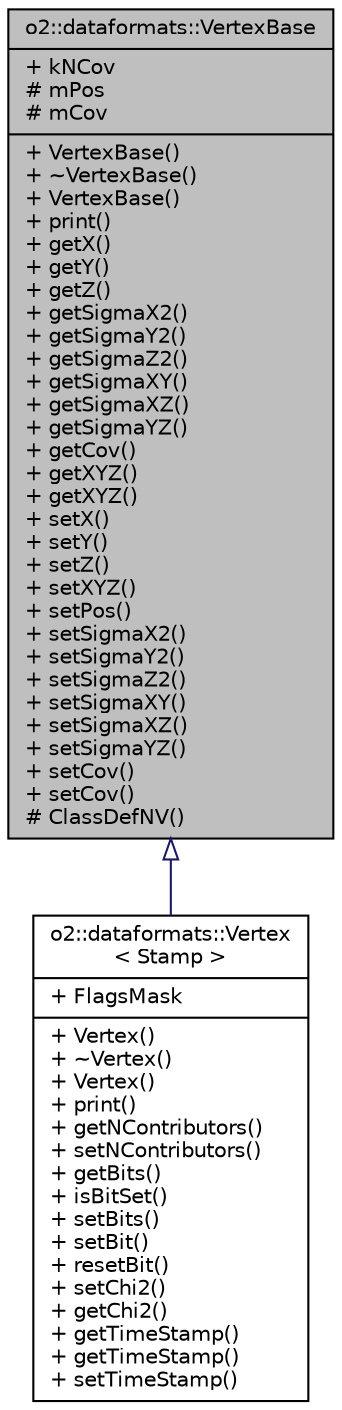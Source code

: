digraph "o2::dataformats::VertexBase"
{
 // INTERACTIVE_SVG=YES
  bgcolor="transparent";
  edge [fontname="Helvetica",fontsize="10",labelfontname="Helvetica",labelfontsize="10"];
  node [fontname="Helvetica",fontsize="10",shape=record];
  Node0 [label="{o2::dataformats::VertexBase\n|+ kNCov\l# mPos\l# mCov\l|+ VertexBase()\l+ ~VertexBase()\l+ VertexBase()\l+ print()\l+ getX()\l+ getY()\l+ getZ()\l+ getSigmaX2()\l+ getSigmaY2()\l+ getSigmaZ2()\l+ getSigmaXY()\l+ getSigmaXZ()\l+ getSigmaYZ()\l+ getCov()\l+ getXYZ()\l+ getXYZ()\l+ setX()\l+ setY()\l+ setZ()\l+ setXYZ()\l+ setPos()\l+ setSigmaX2()\l+ setSigmaY2()\l+ setSigmaZ2()\l+ setSigmaXY()\l+ setSigmaXZ()\l+ setSigmaYZ()\l+ setCov()\l+ setCov()\l# ClassDefNV()\l}",height=0.2,width=0.4,color="black", fillcolor="grey75", style="filled", fontcolor="black"];
  Node0 -> Node1 [dir="back",color="midnightblue",fontsize="10",style="solid",arrowtail="onormal",fontname="Helvetica"];
  Node1 [label="{o2::dataformats::Vertex\l\< Stamp \>\n|+ FlagsMask\l|+ Vertex()\l+ ~Vertex()\l+ Vertex()\l+ print()\l+ getNContributors()\l+ setNContributors()\l+ getBits()\l+ isBitSet()\l+ setBits()\l+ setBit()\l+ resetBit()\l+ setChi2()\l+ getChi2()\l+ getTimeStamp()\l+ getTimeStamp()\l+ setTimeStamp()\l}",height=0.2,width=0.4,color="black",URL="$dd/ded/classo2_1_1dataformats_1_1Vertex.html"];
}
